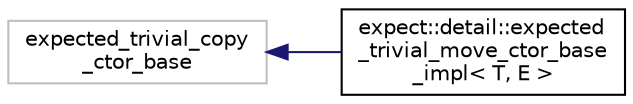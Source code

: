 digraph "Graphical Class Hierarchy"
{
  edge [fontname="Helvetica",fontsize="10",labelfontname="Helvetica",labelfontsize="10"];
  node [fontname="Helvetica",fontsize="10",shape=record];
  rankdir="LR";
  Node19 [label="expected_trivial_copy\l_ctor_base",height=0.2,width=0.4,color="grey75", fillcolor="white", style="filled"];
  Node19 -> Node0 [dir="back",color="midnightblue",fontsize="10",style="solid",fontname="Helvetica"];
  Node0 [label="expect::detail::expected\l_trivial_move_ctor_base\l_impl\< T, E \>",height=0.2,width=0.4,color="black", fillcolor="white", style="filled",URL="$d5/d92/structexpect_1_1detail_1_1expected__trivial__move__ctor__base__impl.html"];
}
